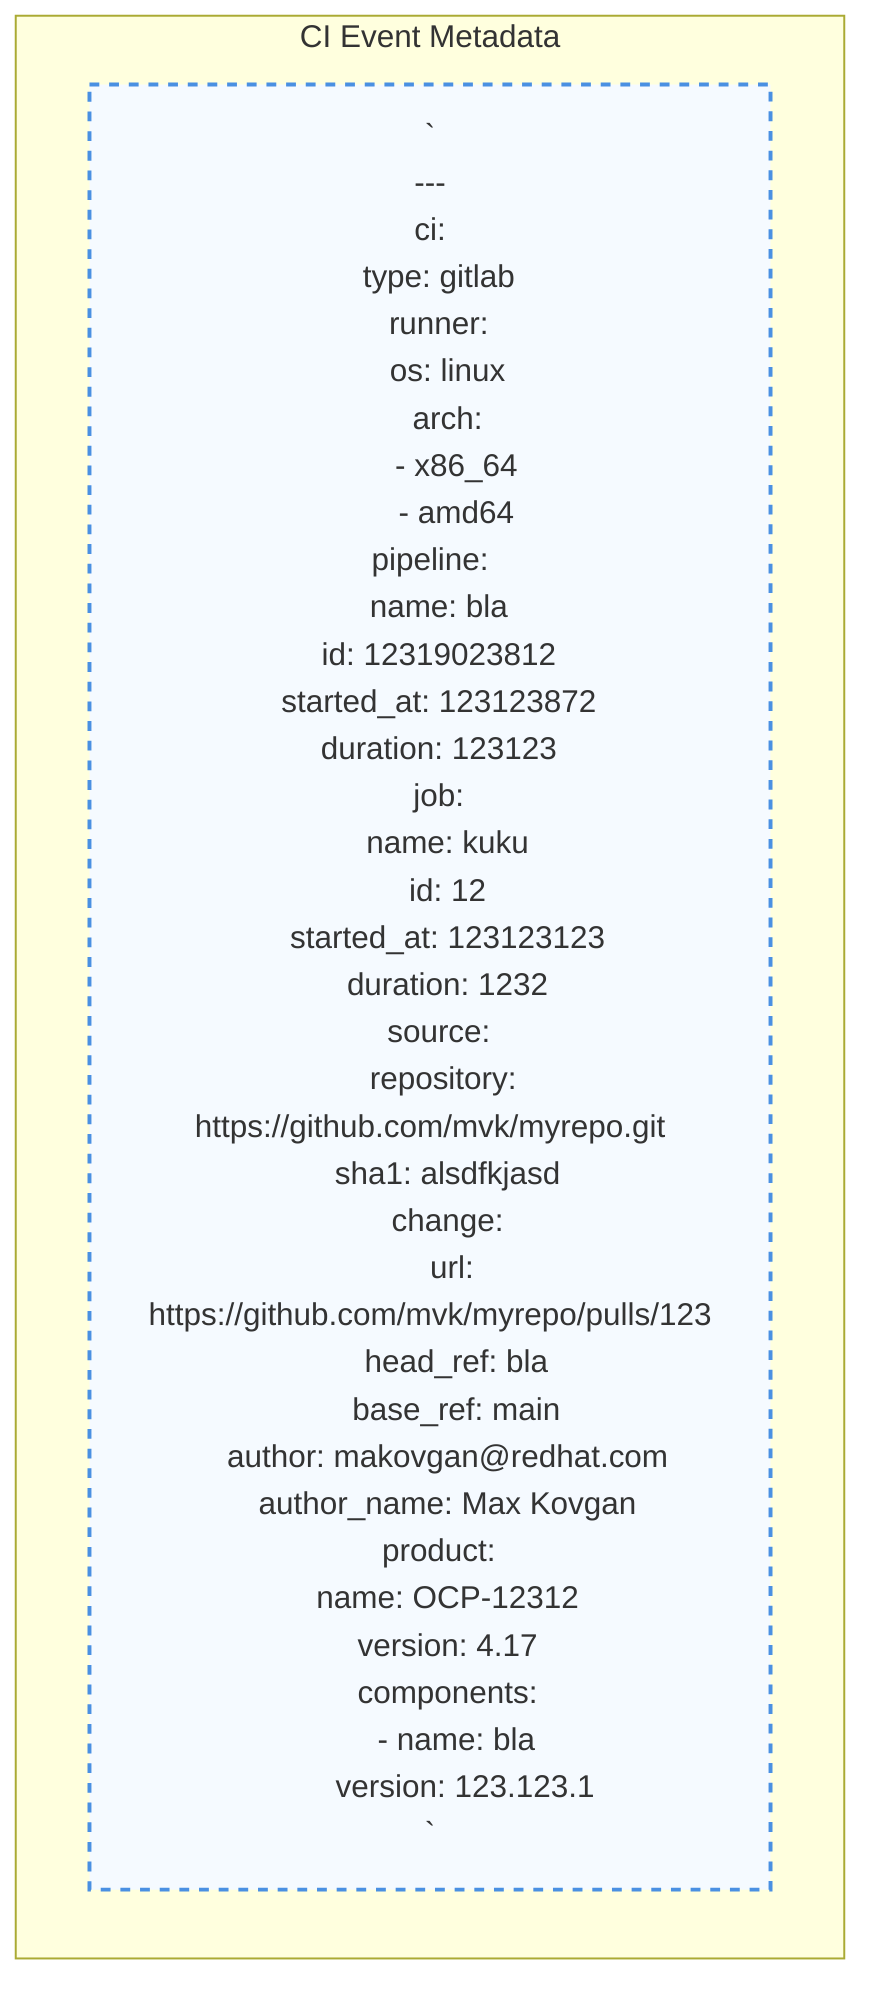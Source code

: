 graph TD;
    subgraph "CI Event Metadata"
        A[`
---
ci:
  type: gitlab
  runner:
    os: linux
    arch:
      - x86_64
      - amd64
pipeline:
  name: bla
  id: 12319023812
  started_at: 123123872
  duration: 123123
  job:
    name: kuku
    id: 12
    started_at: 123123123
    duration: 1232
  source:
    repository: https://github.com/mvk/myrepo.git
    sha1: alsdfkjasd
    change:
      url: https://github.com/mvk/myrepo/pulls/123
      head_ref: bla
      base_ref: main
    author: makovgan@redhat.com
    author_name: Max Kovgan
  product:
    name: OCP-12312
    version: 4.17
    components:
      - name: bla
        version: 123.123.1
`];
    end

    %% --- Styling for the node ---
    style A fill:#f5faff,stroke:#4a90e2,stroke-width:2px,stroke-dasharray: 5 5